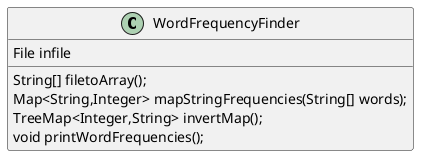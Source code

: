 @startuml
class WordFrequencyFinder
{
    File infile
    String[] filetoArray();
    Map<String,Integer> mapStringFrequencies(String[] words);
    TreeMap<Integer,String> invertMap();
    void printWordFrequencies();
}
@enduml